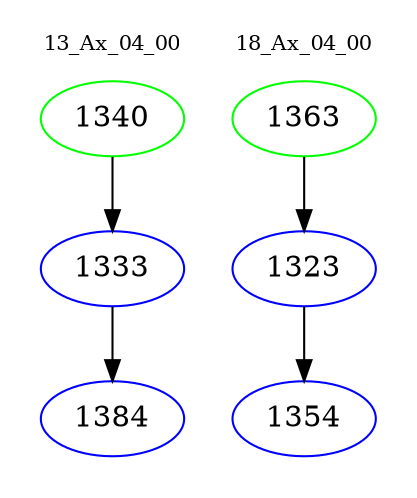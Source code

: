 digraph{
subgraph cluster_0 {
color = white
label = "13_Ax_04_00";
fontsize=10;
T0_1340 [label="1340", color="green"]
T0_1340 -> T0_1333 [color="black"]
T0_1333 [label="1333", color="blue"]
T0_1333 -> T0_1384 [color="black"]
T0_1384 [label="1384", color="blue"]
}
subgraph cluster_1 {
color = white
label = "18_Ax_04_00";
fontsize=10;
T1_1363 [label="1363", color="green"]
T1_1363 -> T1_1323 [color="black"]
T1_1323 [label="1323", color="blue"]
T1_1323 -> T1_1354 [color="black"]
T1_1354 [label="1354", color="blue"]
}
}
